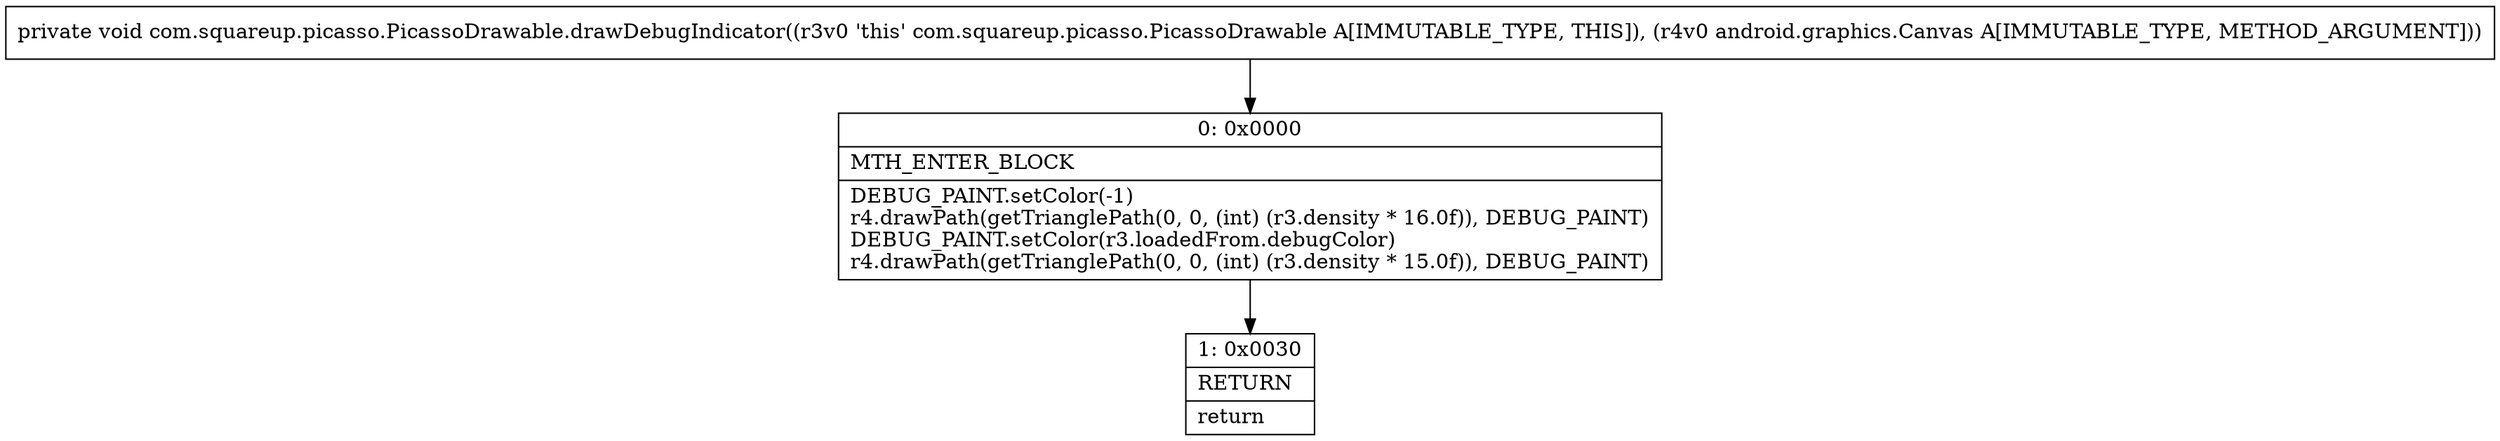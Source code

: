 digraph "CFG forcom.squareup.picasso.PicassoDrawable.drawDebugIndicator(Landroid\/graphics\/Canvas;)V" {
Node_0 [shape=record,label="{0\:\ 0x0000|MTH_ENTER_BLOCK\l|DEBUG_PAINT.setColor(\-1)\lr4.drawPath(getTrianglePath(0, 0, (int) (r3.density * 16.0f)), DEBUG_PAINT)\lDEBUG_PAINT.setColor(r3.loadedFrom.debugColor)\lr4.drawPath(getTrianglePath(0, 0, (int) (r3.density * 15.0f)), DEBUG_PAINT)\l}"];
Node_1 [shape=record,label="{1\:\ 0x0030|RETURN\l|return\l}"];
MethodNode[shape=record,label="{private void com.squareup.picasso.PicassoDrawable.drawDebugIndicator((r3v0 'this' com.squareup.picasso.PicassoDrawable A[IMMUTABLE_TYPE, THIS]), (r4v0 android.graphics.Canvas A[IMMUTABLE_TYPE, METHOD_ARGUMENT])) }"];
MethodNode -> Node_0;
Node_0 -> Node_1;
}

